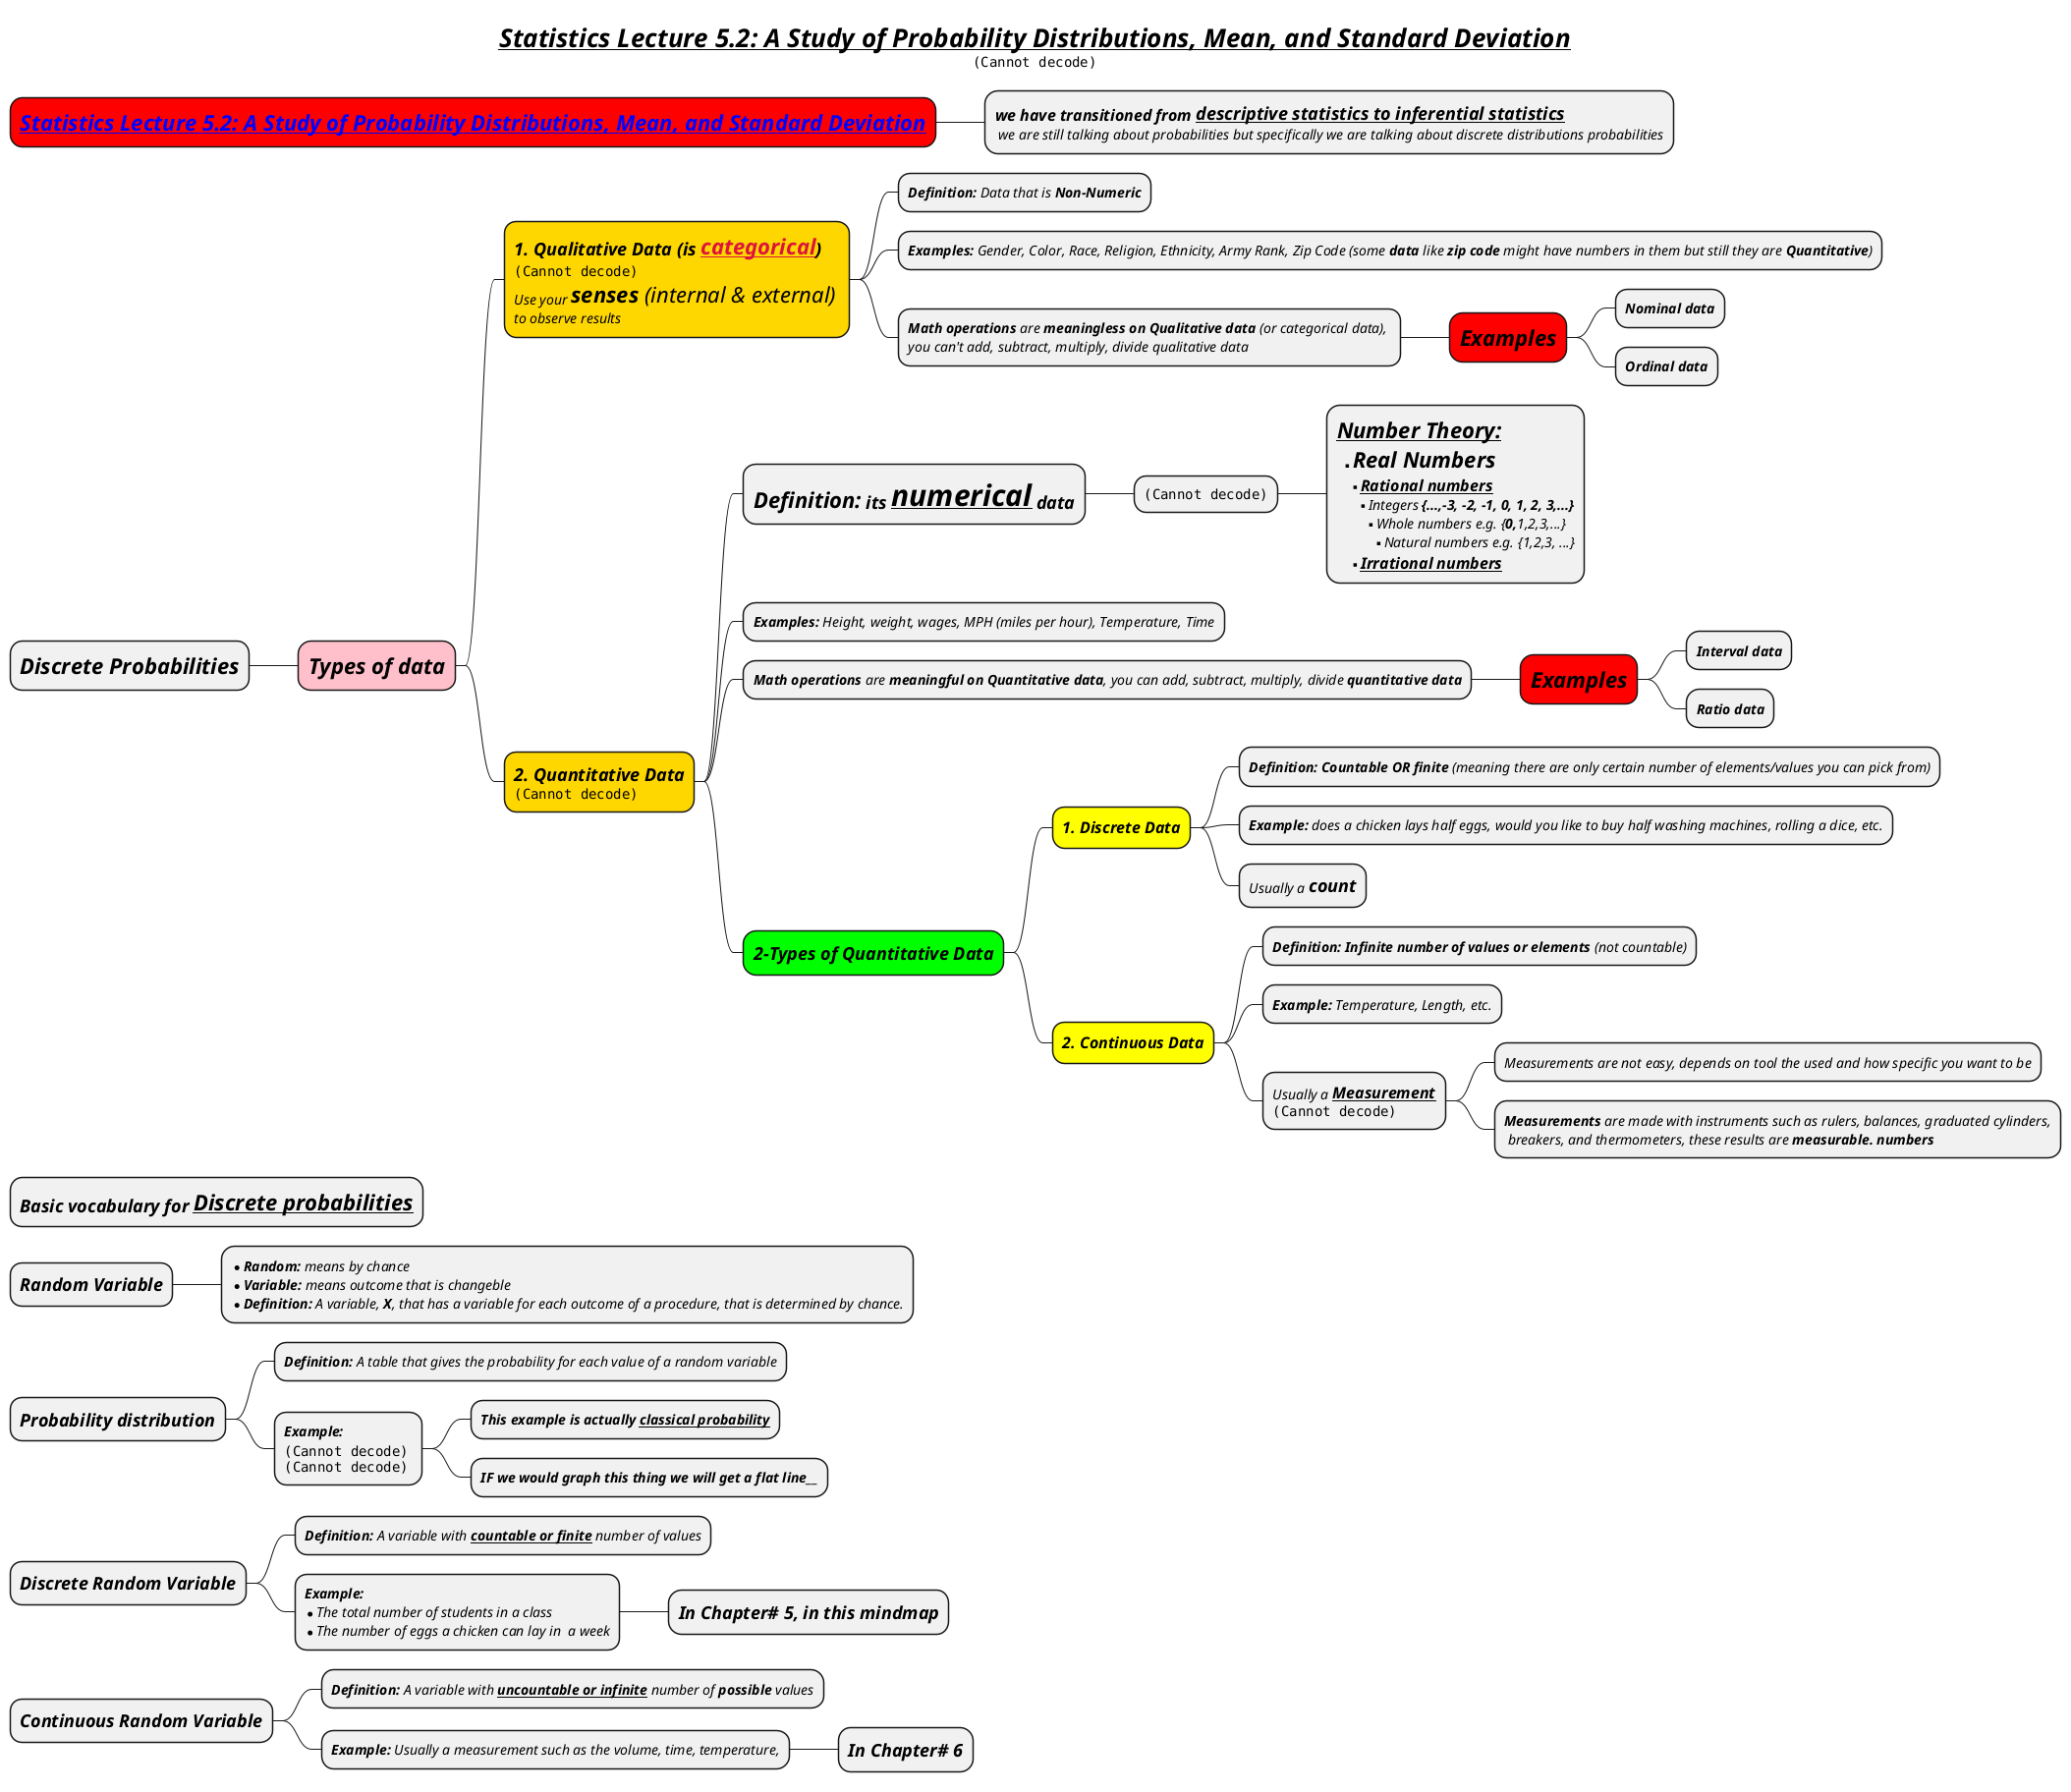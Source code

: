@startmindmap
skinparam node {
    FontStyle italic
}
'    !theme hacker

title =__//Statistics Lecture 5.2: A Study of Probability Distributions, Mean, and Standard Deviation//__\n<img:images/img_15.png{scale=.5}>

*[#red] =**[[https://www.youtube.com/watch?v=WNgcmn5cXjI&list=PL5102DFDC6790F3D0&index=13&ab_channel=ProfessorLeonard Statistics Lecture 5.2: A Study of Probability Distributions, Mean, and Standard Deviation]]**

** ==we have transitioned from __descriptive statistics to inferential statistics__\n we are still talking about probabilities but specifically we are talking about discrete distributions probabilities

* =**Discrete Probabilities**
**[#pink] =**Types of data**
***[#gold] ==**1. Qualitative Data (is <color #crimson>__categorical__</color>)** \n<img:images/qualitative_38.png{scale=.5}> \nUse your <size:22>**senses** (internal & external)</size> \nto observe results
**** **Definition:** Data that is **Non-Numeric**
**** **Examples:** Gender, Color, Race, Religion, Ethnicity, Army Rank, Zip Code (some **data** like **zip code** might have numbers in them but still they are **Quantitative**)
**** **Math operations** are **meaningless on Qualitative data** (or categorical data), \nyou can't add, subtract, multiply, divide qualitative data
*****[#red] =**Examples**
****** **Nominal data**
****** **Ordinal data**
***[#gold] ==**2. Quantitative Data** \n<img:images/quantitative_39.png{scale=.5}>
**** =**Definition:** its //**__numerical__**// data
***** <img:images/real-line_32.png{scale=.5}>
******:=__Number Theory:__
** <size:22>**Real Numbers**
*** <size:16>**__Rational numbers__**
**** Integers **{...,-3, -2, -1, 0, 1, 2, 3,...}**
***** Whole numbers e.g. {**0,**1,2,3,...}
****** Natural numbers e.g. {1,2,3, ...}
*** <size:16>**__Irrational numbers__**;

**** **Examples:** Height, weight, wages, MPH (miles per hour), Temperature, Time
**** **Math operations** are **meaningful on Quantitative data**, you can add, subtract, multiply, divide **quantitative data**
*****[#red] =**Examples**
****** **Interval data**
****** **Ratio data**
****[#lime] ==**2-Types of Quantitative Data**
*****[#yellow] ==1. Discrete Data
****** **Definition:** **Countable OR finite** (meaning there are only certain number of elements/values you can pick from)
****** **Example:** does a chicken lays half eggs, would you like to buy half washing machines, rolling a dice, etc.
****** Usually a <size:18>**count**

*****[#yellow] ==2. Continuous Data
****** **Definition:** **Infinite number of values or elements** (not countable)
****** **Example:** Temperature, Length, etc.
****** Usually a <size:16>**__Measurement__**\n<img:images/measurement_33.png{scale=.5}>
******* Measurements are not easy, depends on tool the used and how specific you want to be
******* **Measurements** are made with instruments such as rulers, balances, graduated cylinders,\n breakers, and thermometers, these results are **measurable. numbers**

* =Basic vocabulary for __Discrete probabilities__

* =Random Variable
**:* **Random:** means by chance
* **Variable:** means outcome that is changeble
* **Definition:** A variable, **X**, that has a variable for each outcome of a procedure, that is determined by chance.;

* =Probability distribution
** **Definition:** A table that gives the probability for each value of a random variable
** **Example:**\n<img:images/img_48.png{scale=.8}> \n<img:images/img_49.png{scale=.67}>
*** **This example is actually __classical probability__**
*** **IF we would graph this thing we will get a flat line__**

* =Discrete Random Variable
** **Definition:** A variable with __**countable or finite**__ number of values
** **Example:** \n*The total number of students in a class \n* The number of eggs a chicken can lay in  a week
*** = In Chapter# 5, in this mindmap

* =Continuous Random Variable
** **Definition:** A variable with __**uncountable or infinite**__ number of **possible** values
** **Example:** Usually a measurement such as the volume, time, temperature,
*** = In Chapter# 6

@endmindmap
